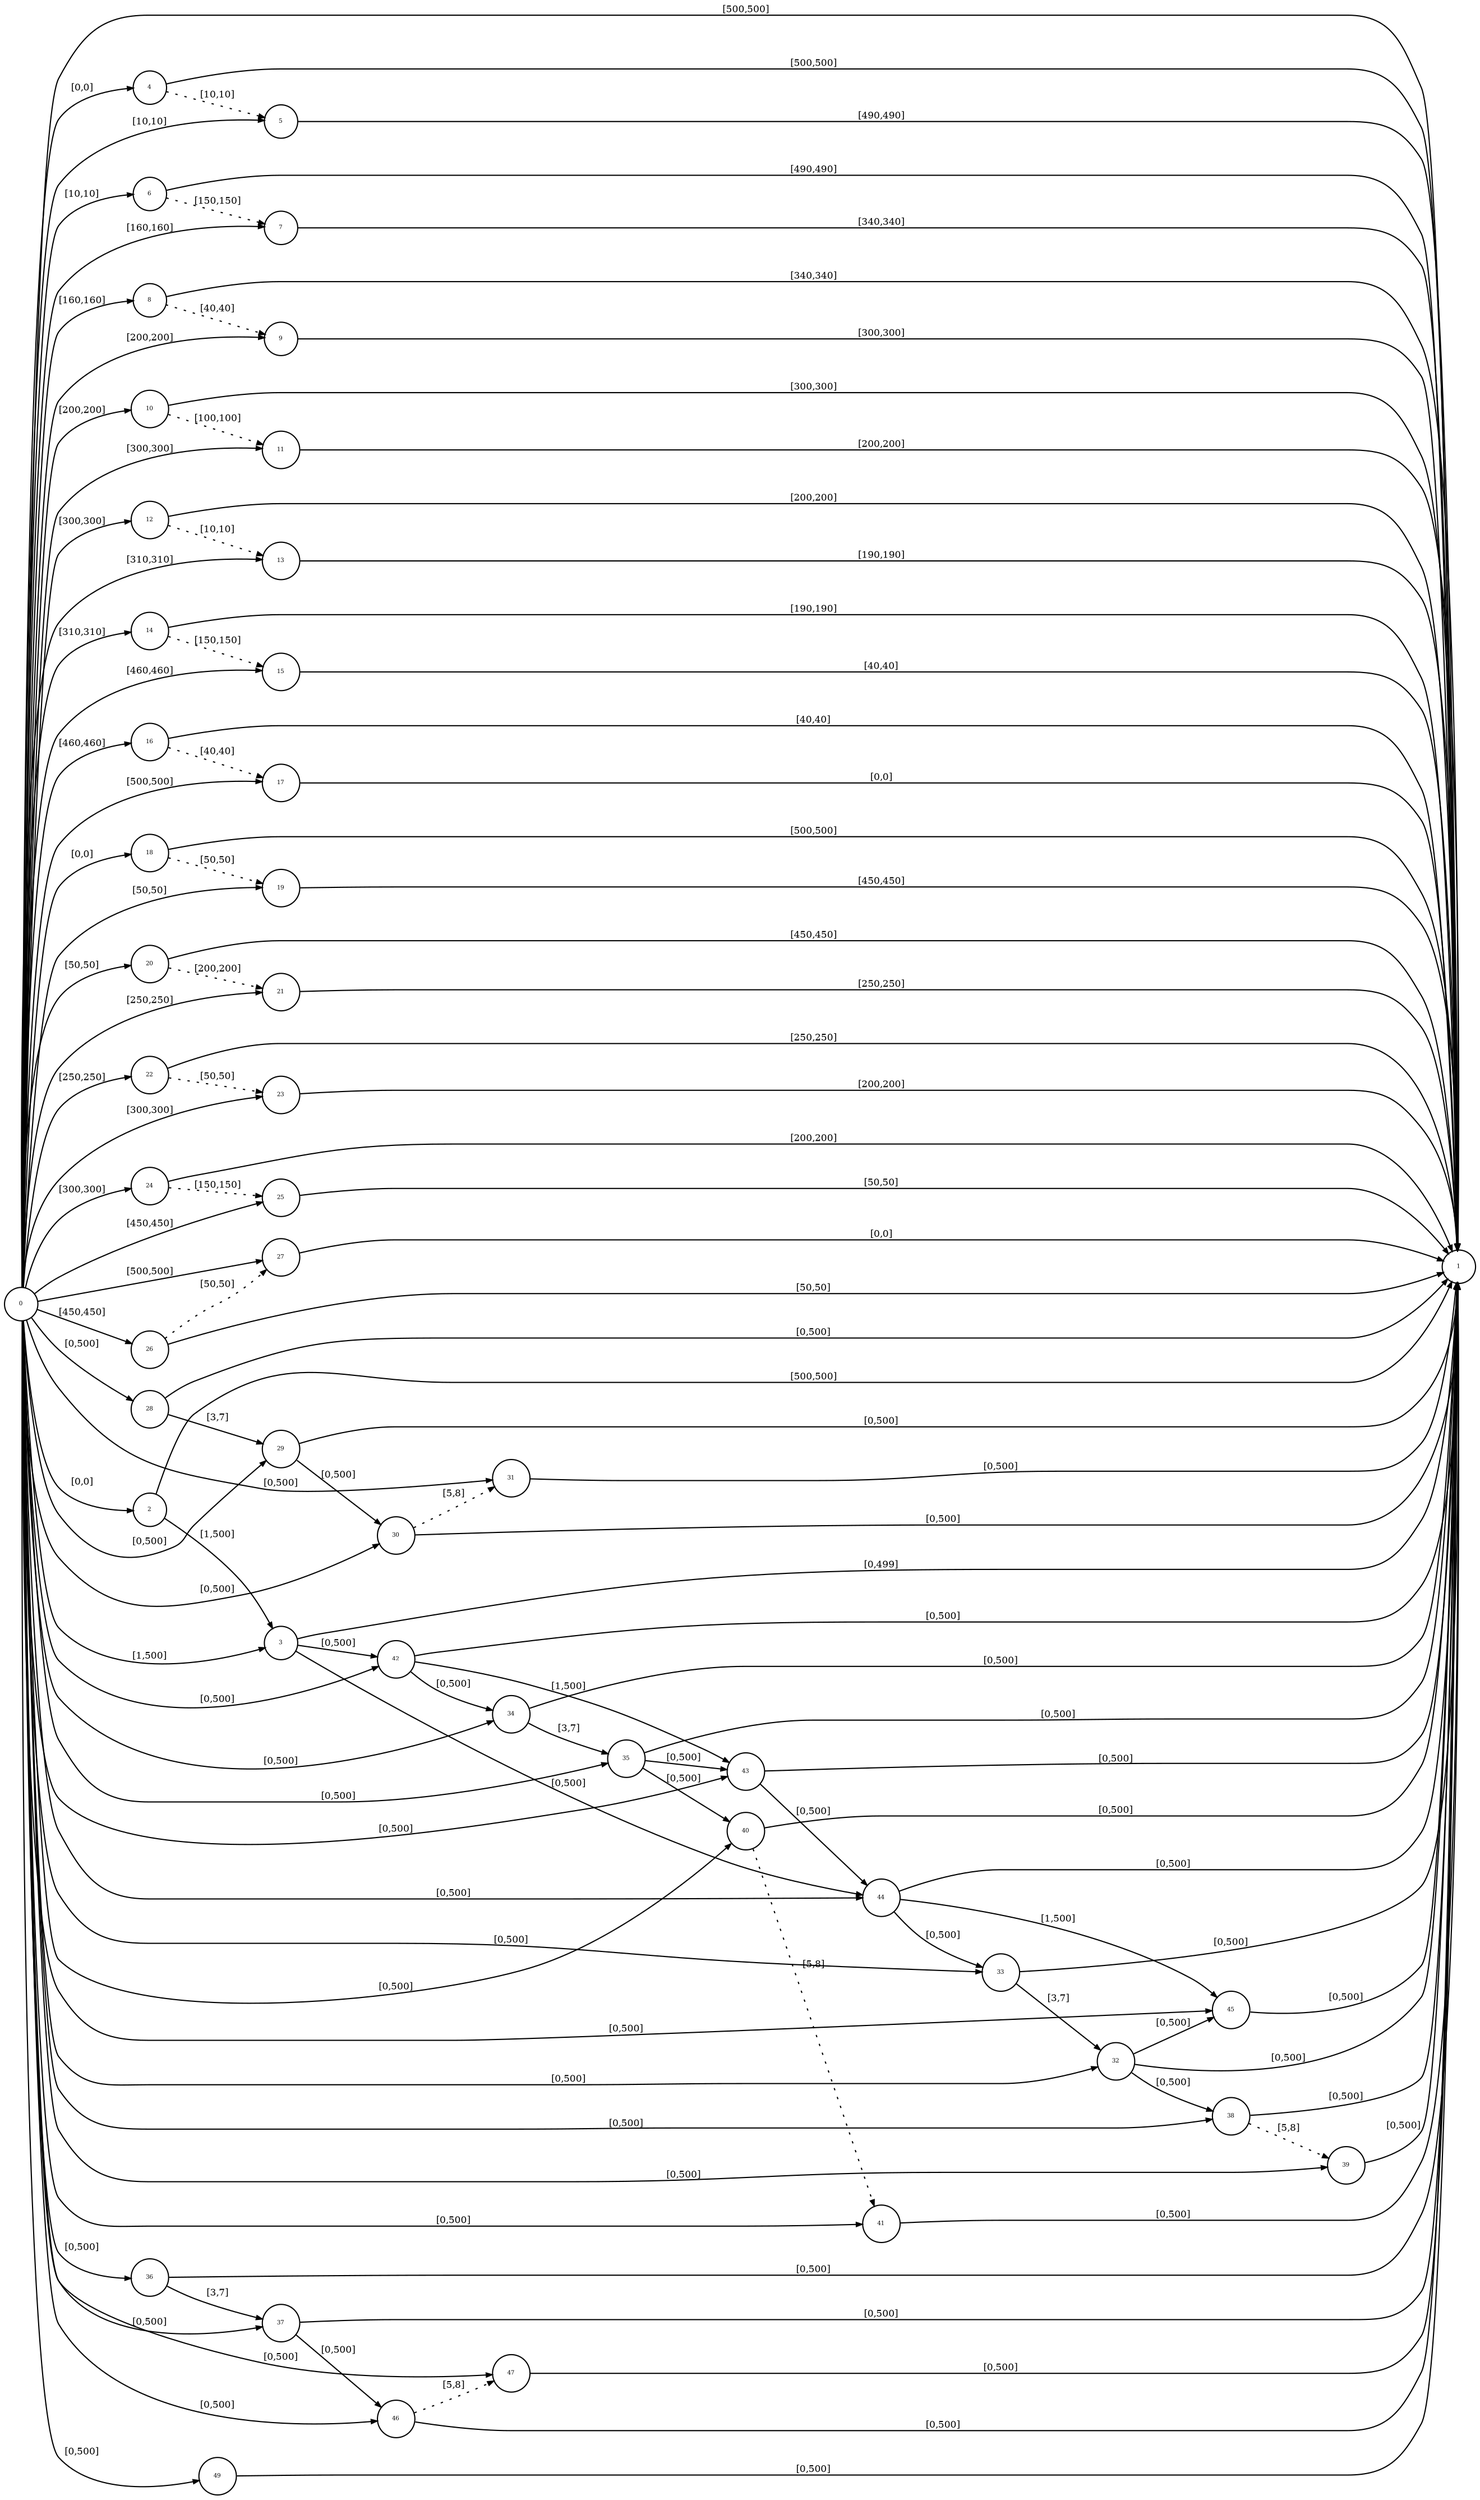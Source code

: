 digraph stnu {
	rankdir=LR;
	node [with=.2, height=.2, fontsize=5, shape=circle, style=filled, fillcolor=white];	0 -> 1 [fontsize=8, arrowsize= .5, label = "[500,500]"];
	0 -> 2 [fontsize=8, arrowsize= .5, label = "[0,0]"];
	0 -> 3 [fontsize=8, arrowsize= .5, label = "[1,500]"];
	0 -> 4 [fontsize=8, arrowsize= .5, label = "[0,0]"];
	0 -> 5 [fontsize=8, arrowsize= .5, label = "[10,10]"];
	0 -> 6 [fontsize=8, arrowsize= .5, label = "[10,10]"];
	0 -> 7 [fontsize=8, arrowsize= .5, label = "[160,160]"];
	0 -> 8 [fontsize=8, arrowsize= .5, label = "[160,160]"];
	0 -> 9 [fontsize=8, arrowsize= .5, label = "[200,200]"];
	0 -> 10 [fontsize=8, arrowsize= .5, label = "[200,200]"];
	0 -> 11 [fontsize=8, arrowsize= .5, label = "[300,300]"];
	0 -> 12 [fontsize=8, arrowsize= .5, label = "[300,300]"];
	0 -> 13 [fontsize=8, arrowsize= .5, label = "[310,310]"];
	0 -> 14 [fontsize=8, arrowsize= .5, label = "[310,310]"];
	0 -> 15 [fontsize=8, arrowsize= .5, label = "[460,460]"];
	0 -> 16 [fontsize=8, arrowsize= .5, label = "[460,460]"];
	0 -> 17 [fontsize=8, arrowsize= .5, label = "[500,500]"];
	0 -> 18 [fontsize=8, arrowsize= .5, label = "[0,0]"];
	0 -> 19 [fontsize=8, arrowsize= .5, label = "[50,50]"];
	0 -> 20 [fontsize=8, arrowsize= .5, label = "[50,50]"];
	0 -> 21 [fontsize=8, arrowsize= .5, label = "[250,250]"];
	0 -> 22 [fontsize=8, arrowsize= .5, label = "[250,250]"];
	0 -> 23 [fontsize=8, arrowsize= .5, label = "[300,300]"];
	0 -> 24 [fontsize=8, arrowsize= .5, label = "[300,300]"];
	0 -> 25 [fontsize=8, arrowsize= .5, label = "[450,450]"];
	0 -> 26 [fontsize=8, arrowsize= .5, label = "[450,450]"];
	0 -> 27 [fontsize=8, arrowsize= .5, label = "[500,500]"];
	0 -> 28 [fontsize=8, arrowsize= .5, label = "[0,500]"];
	0 -> 29 [fontsize=8, arrowsize= .5, label = "[0,500]"];
	0 -> 30 [fontsize=8, arrowsize= .5, label = "[0,500]"];
	0 -> 31 [fontsize=8, arrowsize= .5, label = "[0,500]"];
	0 -> 32 [fontsize=8, arrowsize= .5, label = "[0,500]"];
	0 -> 33 [fontsize=8, arrowsize= .5, label = "[0,500]"];
	0 -> 34 [fontsize=8, arrowsize= .5, label = "[0,500]"];
	0 -> 35 [fontsize=8, arrowsize= .5, label = "[0,500]"];
	0 -> 36 [fontsize=8, arrowsize= .5, label = "[0,500]"];
	0 -> 37 [fontsize=8, arrowsize= .5, label = "[0,500]"];
	0 -> 38 [fontsize=8, arrowsize= .5, label = "[0,500]"];
	0 -> 39 [fontsize=8, arrowsize= .5, label = "[0,500]"];
	0 -> 40 [fontsize=8, arrowsize= .5, label = "[0,500]"];
	0 -> 41 [fontsize=8, arrowsize= .5, label = "[0,500]"];
	0 -> 42 [fontsize=8, arrowsize= .5, label = "[0,500]"];
	0 -> 43 [fontsize=8, arrowsize= .5, label = "[0,500]"];
	0 -> 44 [fontsize=8, arrowsize= .5, label = "[0,500]"];
	0 -> 45 [fontsize=8, arrowsize= .5, label = "[0,500]"];
	0 -> 46 [fontsize=8, arrowsize= .5, label = "[0,500]"];
	0 -> 47 [fontsize=8, arrowsize= .5, label = "[0,500]"];
	0 -> 49 [fontsize=8, arrowsize= .5, label = "[0,500]"];
	2 -> 1 [fontsize=8, arrowsize= .5, label = "[500,500]"];
	2 -> 3 [fontsize=8, arrowsize= .5, label = "[1,500]"];
	3 -> 1 [fontsize=8, arrowsize= .5, label = "[0,499]"];
	3 -> 42 [fontsize=8, arrowsize= .5, label = "[0,500]"];
	3 -> 44 [fontsize=8, arrowsize= .5, label = "[0,500]"];
	4 -> 1 [fontsize=8, arrowsize= .5, label = "[500,500]"];
	4 -> 5 [fontsize=8, arrowsize= .5, style= dotted, label = "[10,10]"];
	5 -> 1 [fontsize=8, arrowsize= .5, label = "[490,490]"];
	6 -> 1 [fontsize=8, arrowsize= .5, label = "[490,490]"];
	6 -> 7 [fontsize=8, arrowsize= .5, style= dotted, label = "[150,150]"];
	7 -> 1 [fontsize=8, arrowsize= .5, label = "[340,340]"];
	8 -> 1 [fontsize=8, arrowsize= .5, label = "[340,340]"];
	8 -> 9 [fontsize=8, arrowsize= .5, style= dotted, label = "[40,40]"];
	9 -> 1 [fontsize=8, arrowsize= .5, label = "[300,300]"];
	10 -> 1 [fontsize=8, arrowsize= .5, label = "[300,300]"];
	10 -> 11 [fontsize=8, arrowsize= .5, style= dotted, label = "[100,100]"];
	11 -> 1 [fontsize=8, arrowsize= .5, label = "[200,200]"];
	12 -> 1 [fontsize=8, arrowsize= .5, label = "[200,200]"];
	12 -> 13 [fontsize=8, arrowsize= .5, style= dotted, label = "[10,10]"];
	13 -> 1 [fontsize=8, arrowsize= .5, label = "[190,190]"];
	14 -> 1 [fontsize=8, arrowsize= .5, label = "[190,190]"];
	14 -> 15 [fontsize=8, arrowsize= .5, style= dotted, label = "[150,150]"];
	15 -> 1 [fontsize=8, arrowsize= .5, label = "[40,40]"];
	16 -> 1 [fontsize=8, arrowsize= .5, label = "[40,40]"];
	16 -> 17 [fontsize=8, arrowsize= .5, style= dotted, label = "[40,40]"];
	17 -> 1 [fontsize=8, arrowsize= .5, label = "[0,0]"];
	18 -> 1 [fontsize=8, arrowsize= .5, label = "[500,500]"];
	18 -> 19 [fontsize=8, arrowsize= .5, style= dotted, label = "[50,50]"];
	19 -> 1 [fontsize=8, arrowsize= .5, label = "[450,450]"];
	20 -> 1 [fontsize=8, arrowsize= .5, label = "[450,450]"];
	20 -> 21 [fontsize=8, arrowsize= .5, style= dotted, label = "[200,200]"];
	21 -> 1 [fontsize=8, arrowsize= .5, label = "[250,250]"];
	22 -> 1 [fontsize=8, arrowsize= .5, label = "[250,250]"];
	22 -> 23 [fontsize=8, arrowsize= .5, style= dotted, label = "[50,50]"];
	23 -> 1 [fontsize=8, arrowsize= .5, label = "[200,200]"];
	24 -> 1 [fontsize=8, arrowsize= .5, label = "[200,200]"];
	24 -> 25 [fontsize=8, arrowsize= .5, style= dotted, label = "[150,150]"];
	25 -> 1 [fontsize=8, arrowsize= .5, label = "[50,50]"];
	26 -> 1 [fontsize=8, arrowsize= .5, label = "[50,50]"];
	26 -> 27 [fontsize=8, arrowsize= .5, style= dotted, label = "[50,50]"];
	27 -> 1 [fontsize=8, arrowsize= .5, label = "[0,0]"];
	28 -> 1 [fontsize=8, arrowsize= .5, label = "[0,500]"];
	28 -> 29 [fontsize=8, arrowsize= .5, label = "[3,7]"];
	29 -> 1 [fontsize=8, arrowsize= .5, label = "[0,500]"];
	29 -> 30 [fontsize=8, arrowsize= .5, label = "[0,500]"];
	30 -> 1 [fontsize=8, arrowsize= .5, label = "[0,500]"];
	30 -> 31 [fontsize=8, arrowsize= .5, style= dotted, label = "[5,8]"];
	31 -> 1 [fontsize=8, arrowsize= .5, label = "[0,500]"];
	32 -> 1 [fontsize=8, arrowsize= .5, label = "[0,500]"];
	32 -> 38 [fontsize=8, arrowsize= .5, label = "[0,500]"];
	32 -> 45 [fontsize=8, arrowsize= .5, label = "[0,500]"];
	33 -> 1 [fontsize=8, arrowsize= .5, label = "[0,500]"];
	33 -> 32 [fontsize=8, arrowsize= .5, label = "[3,7]"];
	34 -> 1 [fontsize=8, arrowsize= .5, label = "[0,500]"];
	34 -> 35 [fontsize=8, arrowsize= .5, label = "[3,7]"];
	35 -> 1 [fontsize=8, arrowsize= .5, label = "[0,500]"];
	35 -> 40 [fontsize=8, arrowsize= .5, label = "[0,500]"];
	35 -> 43 [fontsize=8, arrowsize= .5, label = "[0,500]"];
	36 -> 1 [fontsize=8, arrowsize= .5, label = "[0,500]"];
	36 -> 37 [fontsize=8, arrowsize= .5, label = "[3,7]"];
	37 -> 1 [fontsize=8, arrowsize= .5, label = "[0,500]"];
	37 -> 46 [fontsize=8, arrowsize= .5, label = "[0,500]"];
	38 -> 1 [fontsize=8, arrowsize= .5, label = "[0,500]"];
	38 -> 39 [fontsize=8, arrowsize= .5, style= dotted, label = "[5,8]"];
	39 -> 1 [fontsize=8, arrowsize= .5, label = "[0,500]"];
	40 -> 1 [fontsize=8, arrowsize= .5, label = "[0,500]"];
	40 -> 41 [fontsize=8, arrowsize= .5, style= dotted, label = "[5,8]"];
	41 -> 1 [fontsize=8, arrowsize= .5, label = "[0,500]"];
	42 -> 1 [fontsize=8, arrowsize= .5, label = "[0,500]"];
	42 -> 34 [fontsize=8, arrowsize= .5, label = "[0,500]"];
	42 -> 43 [fontsize=8, arrowsize= .5, label = "[1,500]"];
	43 -> 1 [fontsize=8, arrowsize= .5, label = "[0,500]"];
	43 -> 44 [fontsize=8, arrowsize= .5, label = "[0,500]"];
	44 -> 1 [fontsize=8, arrowsize= .5, label = "[0,500]"];
	44 -> 33 [fontsize=8, arrowsize= .5, label = "[0,500]"];
	44 -> 45 [fontsize=8, arrowsize= .5, label = "[1,500]"];
	45 -> 1 [fontsize=8, arrowsize= .5, label = "[0,500]"];
	46 -> 1 [fontsize=8, arrowsize= .5, label = "[0,500]"];
	46 -> 47 [fontsize=8, arrowsize= .5, style= dotted, label = "[5,8]"];
	47 -> 1 [fontsize=8, arrowsize= .5, label = "[0,500]"];
	49 -> 1 [fontsize=8, arrowsize= .5, label = "[0,500]"];

}

